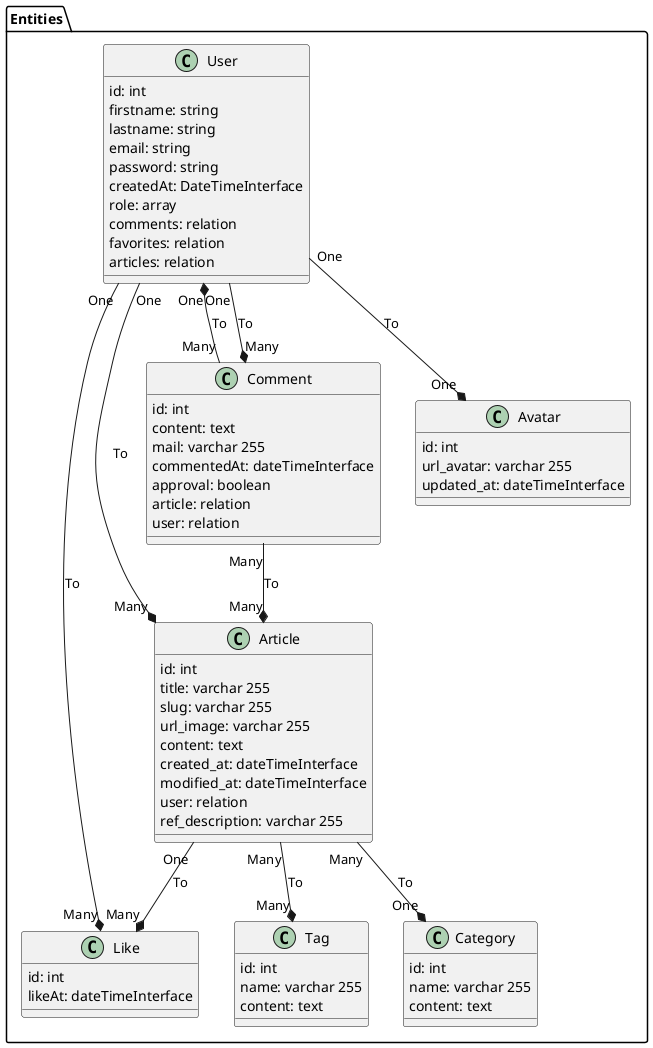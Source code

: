 @startuml
package "Entities" #FFF {
    class User {
        {field} id: int
        {field} firstname: string
        {field} lastname: string
        {field} email: string
        {field} password: string
        {field} createdAt: DateTimeInterface
        {field} role: array
        {field} comments: relation
        {field} favorites: relation
        {field} articles: relation
    }

    class Comment {
        {field} id: int
        {field} content: text
        {field} mail: varchar 255
        {field} commentedAt: dateTimeInterface
        {field} approval: boolean
        {field} article: relation
        {field} user: relation
    }

    class Like {
        {field} id: int
        {field} likeAt: dateTimeInterface
    }

    class Article {
        {field} id: int
        {field} title: varchar 255
        {field} slug: varchar 255
        {field} url_image: varchar 255
        {field} content: text
        {field} created_at: dateTimeInterface
        {field} modified_at: dateTimeInterface
        {field} user: relation
        {field} ref_description: varchar 255
    }

    class Category {
        {field} id: int
        {field} name: varchar 255
        {field} content: text
    }

    class Tag {
        {field} id: int
        {field} name: varchar 255
        {field} content: text
    }

    class Avatar {
        {field} id: int
        {field} url_avatar: varchar 255
        {field} updated_at: dateTimeInterface
    }

    User "One" --* "Many" Article : To
    User "One" --* "Many" Comment : To
    User "One" --* "Many" Like : To
    User "One" --* "One" Avatar : To

    Article "One" --* "Many" Like : To
    Article "Many" --* "One" Category : To
    Article "Many" --* "Many" Tag : To

    Comment "Many" --* "Many" Article : To
    Comment "Many" --* "One" User : To
}
@enduml
